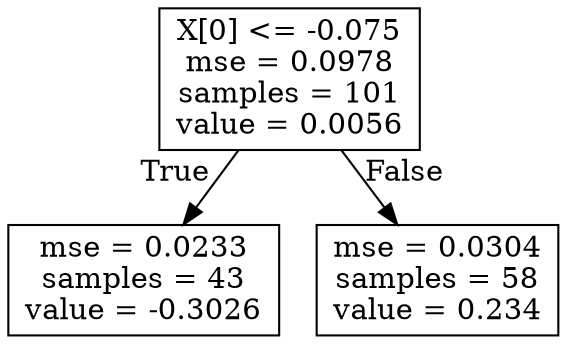 digraph Tree {
node [shape=box] ;
0 [label="X[0] <= -0.075\nmse = 0.0978\nsamples = 101\nvalue = 0.0056"] ;
1 [label="mse = 0.0233\nsamples = 43\nvalue = -0.3026"] ;
0 -> 1 [labeldistance=2.5, labelangle=45, headlabel="True"] ;
2 [label="mse = 0.0304\nsamples = 58\nvalue = 0.234"] ;
0 -> 2 [labeldistance=2.5, labelangle=-45, headlabel="False"] ;
}